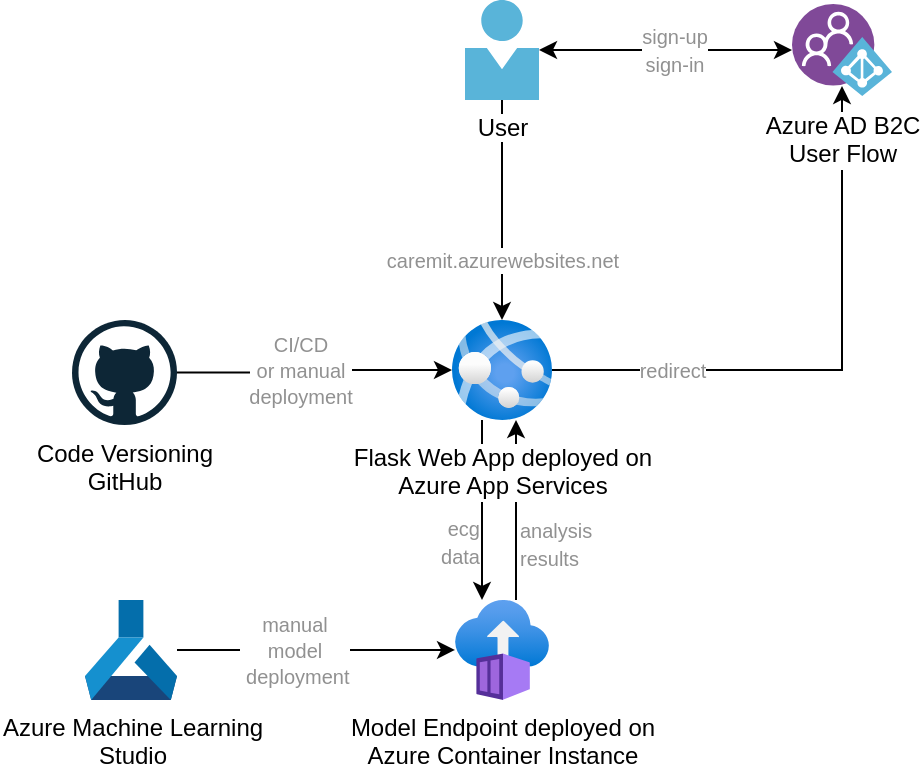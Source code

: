 <mxfile version="14.4.2" type="device"><diagram id="ecMcH7qs6rBTaG0VLpjd" name="Page-1"><mxGraphModel dx="565" dy="395" grid="1" gridSize="10" guides="1" tooltips="1" connect="1" arrows="1" fold="1" page="1" pageScale="1" pageWidth="827" pageHeight="1169" math="0" shadow="0"><root><mxCell id="0"/><mxCell id="1" parent="0"/><mxCell id="lBuJ0RvywrORL7EQw0qk-21" style="edgeStyle=orthogonalEdgeStyle;rounded=0;orthogonalLoop=1;jettySize=auto;html=1;startArrow=none;startFill=0;" edge="1" parent="1" source="lBuJ0RvywrORL7EQw0qk-16" target="lBuJ0RvywrORL7EQw0qk-2"><mxGeometry relative="1" as="geometry"><Array as="points"><mxPoint x="292" y="346"/><mxPoint x="292" y="346"/></Array></mxGeometry></mxCell><mxCell id="lBuJ0RvywrORL7EQw0qk-22" value="&lt;font style=&quot;font-size: 10px&quot; color=&quot;#919191&quot;&gt;analysis&lt;br&gt;results&lt;/font&gt;" style="edgeLabel;html=1;align=left;verticalAlign=middle;resizable=0;points=[];" vertex="1" connectable="0" parent="lBuJ0RvywrORL7EQw0qk-21"><mxGeometry x="-0.328" y="1" relative="1" as="geometry"><mxPoint x="1" y="1.48" as="offset"/></mxGeometry></mxCell><mxCell id="lBuJ0RvywrORL7EQw0qk-9" style="edgeStyle=orthogonalEdgeStyle;rounded=0;orthogonalLoop=1;jettySize=auto;html=1;entryX=0.5;entryY=0.891;entryDx=0;entryDy=0;entryPerimeter=0;" edge="1" parent="1" source="lBuJ0RvywrORL7EQw0qk-2" target="lBuJ0RvywrORL7EQw0qk-1"><mxGeometry relative="1" as="geometry"><mxPoint x="455" y="130" as="targetPoint"/></mxGeometry></mxCell><mxCell id="lBuJ0RvywrORL7EQw0qk-10" value="&lt;font color=&quot;#919191&quot; style=&quot;font-size: 10px&quot;&gt;redirect&lt;/font&gt;" style="edgeLabel;html=1;align=center;verticalAlign=middle;resizable=0;points=[];" vertex="1" connectable="0" parent="lBuJ0RvywrORL7EQw0qk-9"><mxGeometry x="-0.097" relative="1" as="geometry"><mxPoint x="-69.52" as="offset"/></mxGeometry></mxCell><mxCell id="lBuJ0RvywrORL7EQw0qk-1" value="Azure AD B2C&lt;br&gt;User Flow" style="aspect=fixed;html=1;points=[];align=center;image;fontSize=12;image=img/lib/mscae/Azure_AD_B2C.svg;labelBackgroundColor=#ffffff;spacingBottom=0;spacingTop=1;" vertex="1" parent="1"><mxGeometry x="430" y="92" width="50" height="46" as="geometry"/></mxCell><mxCell id="lBuJ0RvywrORL7EQw0qk-19" style="edgeStyle=orthogonalEdgeStyle;rounded=0;orthogonalLoop=1;jettySize=auto;html=1;startArrow=none;startFill=0;" edge="1" parent="1" source="lBuJ0RvywrORL7EQw0qk-2" target="lBuJ0RvywrORL7EQw0qk-16"><mxGeometry relative="1" as="geometry"><Array as="points"><mxPoint x="275" y="345"/><mxPoint x="275" y="345"/></Array></mxGeometry></mxCell><mxCell id="lBuJ0RvywrORL7EQw0qk-20" value="&lt;font color=&quot;#919191&quot; style=&quot;font-size: 10px&quot;&gt;ecg&lt;br&gt;data&lt;/font&gt;" style="edgeLabel;html=1;align=right;verticalAlign=middle;resizable=0;points=[];" vertex="1" connectable="0" parent="lBuJ0RvywrORL7EQw0qk-19"><mxGeometry x="0.289" y="-1" relative="1" as="geometry"><mxPoint y="2.9" as="offset"/></mxGeometry></mxCell><mxCell id="lBuJ0RvywrORL7EQw0qk-2" value="Flask Web App deployed on&lt;br&gt;Azure App Services" style="aspect=fixed;html=1;points=[];align=center;image;fontSize=12;image=img/lib/azure2/containers/App_Services.svg;spacingTop=5;" vertex="1" parent="1"><mxGeometry x="260" y="250" width="50" height="50" as="geometry"/></mxCell><mxCell id="lBuJ0RvywrORL7EQw0qk-17" style="edgeStyle=orthogonalEdgeStyle;rounded=0;orthogonalLoop=1;jettySize=auto;html=1;startArrow=none;startFill=0;" edge="1" parent="1" source="lBuJ0RvywrORL7EQw0qk-3" target="lBuJ0RvywrORL7EQw0qk-16"><mxGeometry relative="1" as="geometry"/></mxCell><mxCell id="lBuJ0RvywrORL7EQw0qk-18" value="&lt;font color=&quot;#919191&quot; style=&quot;font-size: 10px&quot;&gt;manual&lt;br&gt;model&lt;br&gt;&amp;nbsp;deployment&lt;/font&gt;" style="edgeLabel;html=1;align=center;verticalAlign=middle;resizable=0;points=[];" vertex="1" connectable="0" parent="lBuJ0RvywrORL7EQw0qk-17"><mxGeometry x="0.287" y="1" relative="1" as="geometry"><mxPoint x="-31.5" y="0.97" as="offset"/></mxGeometry></mxCell><mxCell id="lBuJ0RvywrORL7EQw0qk-3" value="Azure Machine Learning&lt;br&gt;Studio" style="aspect=fixed;html=1;points=[];align=center;image;fontSize=12;image=img/lib/mscae/Machine_Learning_Service_Workspaces.svg;" vertex="1" parent="1"><mxGeometry x="76.5" y="390" width="46" height="50" as="geometry"/></mxCell><mxCell id="lBuJ0RvywrORL7EQw0qk-6" style="edgeStyle=orthogonalEdgeStyle;rounded=0;orthogonalLoop=1;jettySize=auto;html=1;" edge="1" parent="1" source="lBuJ0RvywrORL7EQw0qk-5" target="lBuJ0RvywrORL7EQw0qk-2"><mxGeometry relative="1" as="geometry"/></mxCell><mxCell id="lBuJ0RvywrORL7EQw0qk-7" value="&lt;font color=&quot;#919191&quot; style=&quot;font-size: 10px&quot;&gt;CI/CD&lt;br&gt;or manual&lt;br&gt;deployment&lt;/font&gt;" style="edgeLabel;html=1;align=center;verticalAlign=middle;resizable=0;points=[];" vertex="1" connectable="0" parent="lBuJ0RvywrORL7EQw0qk-6"><mxGeometry x="-0.12" y="2" relative="1" as="geometry"><mxPoint as="offset"/></mxGeometry></mxCell><mxCell id="lBuJ0RvywrORL7EQw0qk-5" value="Code Versioning&lt;br&gt;GitHub" style="dashed=0;outlineConnect=0;html=1;align=center;labelPosition=center;verticalLabelPosition=bottom;verticalAlign=top;shape=mxgraph.weblogos.github" vertex="1" parent="1"><mxGeometry x="70" y="250" width="52.5" height="52.5" as="geometry"/></mxCell><mxCell id="lBuJ0RvywrORL7EQw0qk-11" style="edgeStyle=orthogonalEdgeStyle;rounded=0;orthogonalLoop=1;jettySize=auto;html=1;" edge="1" parent="1" source="lBuJ0RvywrORL7EQw0qk-8" target="lBuJ0RvywrORL7EQw0qk-2"><mxGeometry relative="1" as="geometry"/></mxCell><mxCell id="lBuJ0RvywrORL7EQw0qk-12" value="&lt;font color=&quot;#919191&quot; style=&quot;font-size: 10px&quot;&gt;caremit.azurewebsites.net&lt;br&gt;&lt;/font&gt;" style="edgeLabel;html=1;align=center;verticalAlign=middle;resizable=0;points=[];" vertex="1" connectable="0" parent="lBuJ0RvywrORL7EQw0qk-11"><mxGeometry x="0.236" relative="1" as="geometry"><mxPoint y="11.9" as="offset"/></mxGeometry></mxCell><mxCell id="lBuJ0RvywrORL7EQw0qk-13" style="edgeStyle=orthogonalEdgeStyle;rounded=0;orthogonalLoop=1;jettySize=auto;html=1;startArrow=classic;startFill=1;" edge="1" parent="1" source="lBuJ0RvywrORL7EQw0qk-8" target="lBuJ0RvywrORL7EQw0qk-1"><mxGeometry relative="1" as="geometry"/></mxCell><mxCell id="lBuJ0RvywrORL7EQw0qk-15" value="&lt;span style=&quot;font-size: 10px&quot;&gt;&lt;font color=&quot;#919191&quot; style=&quot;font-size: 10px&quot;&gt;sign-up&lt;br&gt;sign-in&lt;/font&gt;&lt;/span&gt;" style="edgeLabel;html=1;align=center;verticalAlign=middle;resizable=0;points=[];" vertex="1" connectable="0" parent="lBuJ0RvywrORL7EQw0qk-13"><mxGeometry x="-0.234" y="1" relative="1" as="geometry"><mxPoint x="18.5" y="1" as="offset"/></mxGeometry></mxCell><mxCell id="lBuJ0RvywrORL7EQw0qk-8" value="User" style="aspect=fixed;html=1;points=[];align=center;image;fontSize=12;image=img/lib/mscae/Person.svg;" vertex="1" parent="1"><mxGeometry x="266.5" y="90" width="37" height="50" as="geometry"/></mxCell><mxCell id="lBuJ0RvywrORL7EQw0qk-16" value="Model Endpoint deployed on&lt;br&gt;Azure Container Instance" style="aspect=fixed;html=1;points=[];align=center;image;fontSize=12;image=img/lib/azure2/compute/Container_Instances.svg;" vertex="1" parent="1"><mxGeometry x="261.5" y="390" width="47" height="49.94" as="geometry"/></mxCell></root></mxGraphModel></diagram></mxfile>